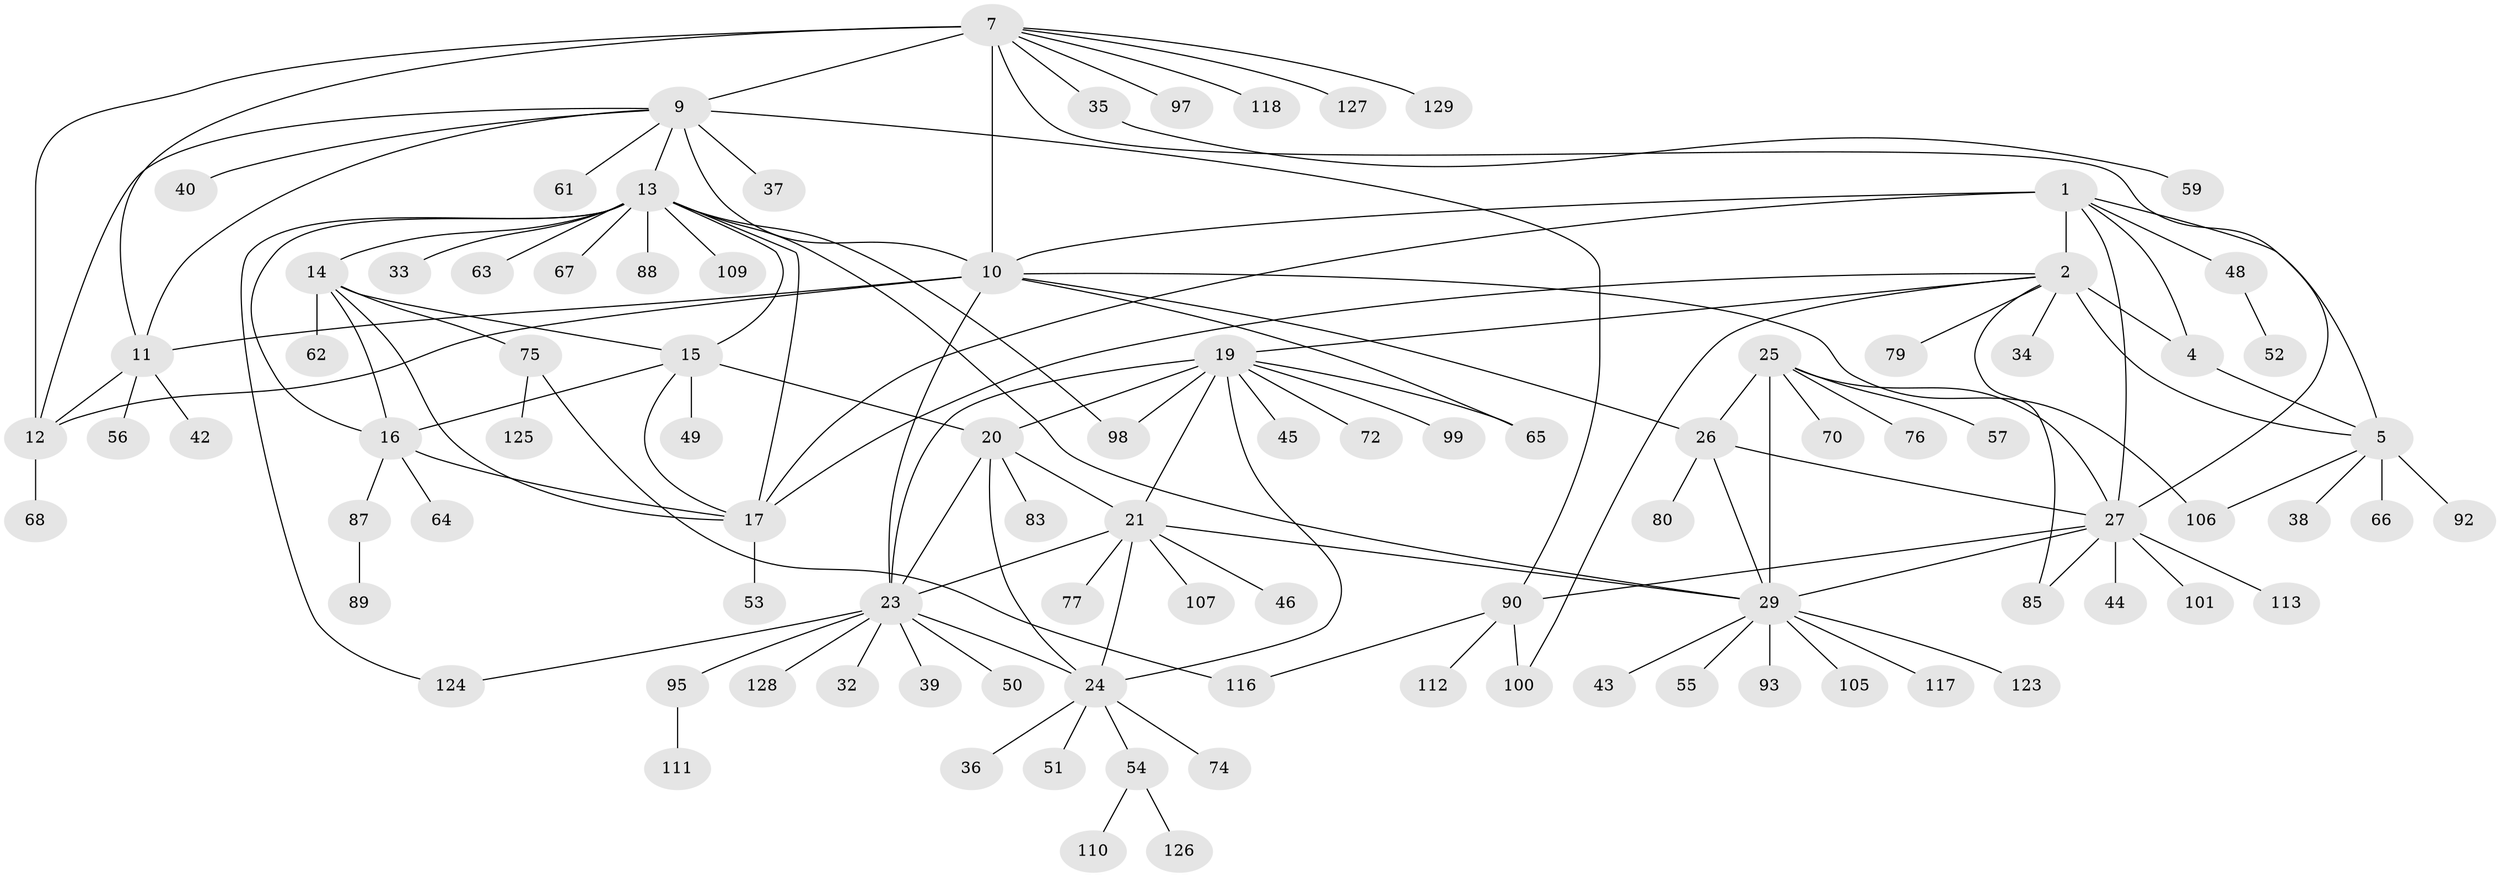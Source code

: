 // Generated by graph-tools (version 1.1) at 2025/24/03/03/25 07:24:17]
// undirected, 96 vertices, 135 edges
graph export_dot {
graph [start="1"]
  node [color=gray90,style=filled];
  1 [super="+3"];
  2 [super="+6"];
  4;
  5 [super="+114"];
  7 [super="+8"];
  9 [super="+73"];
  10 [super="+121"];
  11 [super="+91"];
  12 [super="+41"];
  13 [super="+18"];
  14;
  15 [super="+71"];
  16 [super="+115"];
  17 [super="+47"];
  19 [super="+78"];
  20 [super="+22"];
  21;
  23 [super="+81"];
  24 [super="+58"];
  25 [super="+28"];
  26;
  27 [super="+31"];
  29 [super="+30"];
  32;
  33;
  34 [super="+103"];
  35 [super="+69"];
  36;
  37;
  38;
  39 [super="+86"];
  40;
  42;
  43;
  44;
  45;
  46;
  48 [super="+104"];
  49 [super="+94"];
  50;
  51;
  52;
  53;
  54 [super="+60"];
  55;
  56;
  57 [super="+102"];
  59;
  61;
  62 [super="+96"];
  63;
  64;
  65;
  66;
  67;
  68;
  70;
  72;
  74;
  75 [super="+82"];
  76;
  77 [super="+84"];
  79;
  80;
  83;
  85;
  87;
  88;
  89 [super="+122"];
  90 [super="+108"];
  92;
  93;
  95;
  97;
  98;
  99;
  100;
  101;
  105;
  106;
  107 [super="+119"];
  109 [super="+120"];
  110;
  111;
  112;
  113;
  116;
  117;
  118;
  123;
  124;
  125;
  126;
  127;
  128;
  129;
  1 -- 2 [weight=4];
  1 -- 4 [weight=2];
  1 -- 5 [weight=2];
  1 -- 10;
  1 -- 27;
  1 -- 48;
  1 -- 17;
  2 -- 4 [weight=2];
  2 -- 5 [weight=2];
  2 -- 34;
  2 -- 100;
  2 -- 79;
  2 -- 17;
  2 -- 19;
  2 -- 85;
  4 -- 5;
  5 -- 38;
  5 -- 66;
  5 -- 92;
  5 -- 106;
  7 -- 9 [weight=2];
  7 -- 10 [weight=2];
  7 -- 11 [weight=2];
  7 -- 12 [weight=2];
  7 -- 97;
  7 -- 118;
  7 -- 27;
  7 -- 129;
  7 -- 35;
  7 -- 127;
  9 -- 10;
  9 -- 11;
  9 -- 12;
  9 -- 37;
  9 -- 40;
  9 -- 61;
  9 -- 90;
  9 -- 13;
  10 -- 11;
  10 -- 12;
  10 -- 23;
  10 -- 26;
  10 -- 65;
  10 -- 106;
  11 -- 12;
  11 -- 42;
  11 -- 56;
  12 -- 68;
  13 -- 14 [weight=2];
  13 -- 15 [weight=2];
  13 -- 16 [weight=2];
  13 -- 17 [weight=2];
  13 -- 33;
  13 -- 67;
  13 -- 88;
  13 -- 109;
  13 -- 29;
  13 -- 98;
  13 -- 124;
  13 -- 63;
  14 -- 15;
  14 -- 16;
  14 -- 17;
  14 -- 62;
  14 -- 75;
  15 -- 16;
  15 -- 17;
  15 -- 20;
  15 -- 49;
  16 -- 17;
  16 -- 64;
  16 -- 87;
  17 -- 53;
  19 -- 20 [weight=2];
  19 -- 21;
  19 -- 23;
  19 -- 24;
  19 -- 45;
  19 -- 65;
  19 -- 72;
  19 -- 98;
  19 -- 99;
  20 -- 21 [weight=2];
  20 -- 23 [weight=2];
  20 -- 24 [weight=2];
  20 -- 83;
  21 -- 23;
  21 -- 24;
  21 -- 29;
  21 -- 46;
  21 -- 77;
  21 -- 107;
  23 -- 24;
  23 -- 32;
  23 -- 39;
  23 -- 50;
  23 -- 95;
  23 -- 124;
  23 -- 128;
  24 -- 36;
  24 -- 51;
  24 -- 54;
  24 -- 74;
  25 -- 26 [weight=2];
  25 -- 27 [weight=2];
  25 -- 29 [weight=4];
  25 -- 76;
  25 -- 70;
  25 -- 57;
  26 -- 27;
  26 -- 29 [weight=2];
  26 -- 80;
  27 -- 29 [weight=2];
  27 -- 90;
  27 -- 101;
  27 -- 113;
  27 -- 44;
  27 -- 85;
  29 -- 43;
  29 -- 55;
  29 -- 93;
  29 -- 123;
  29 -- 105;
  29 -- 117;
  35 -- 59;
  48 -- 52;
  54 -- 126;
  54 -- 110;
  75 -- 116;
  75 -- 125;
  87 -- 89;
  90 -- 112;
  90 -- 116;
  90 -- 100;
  95 -- 111;
}
